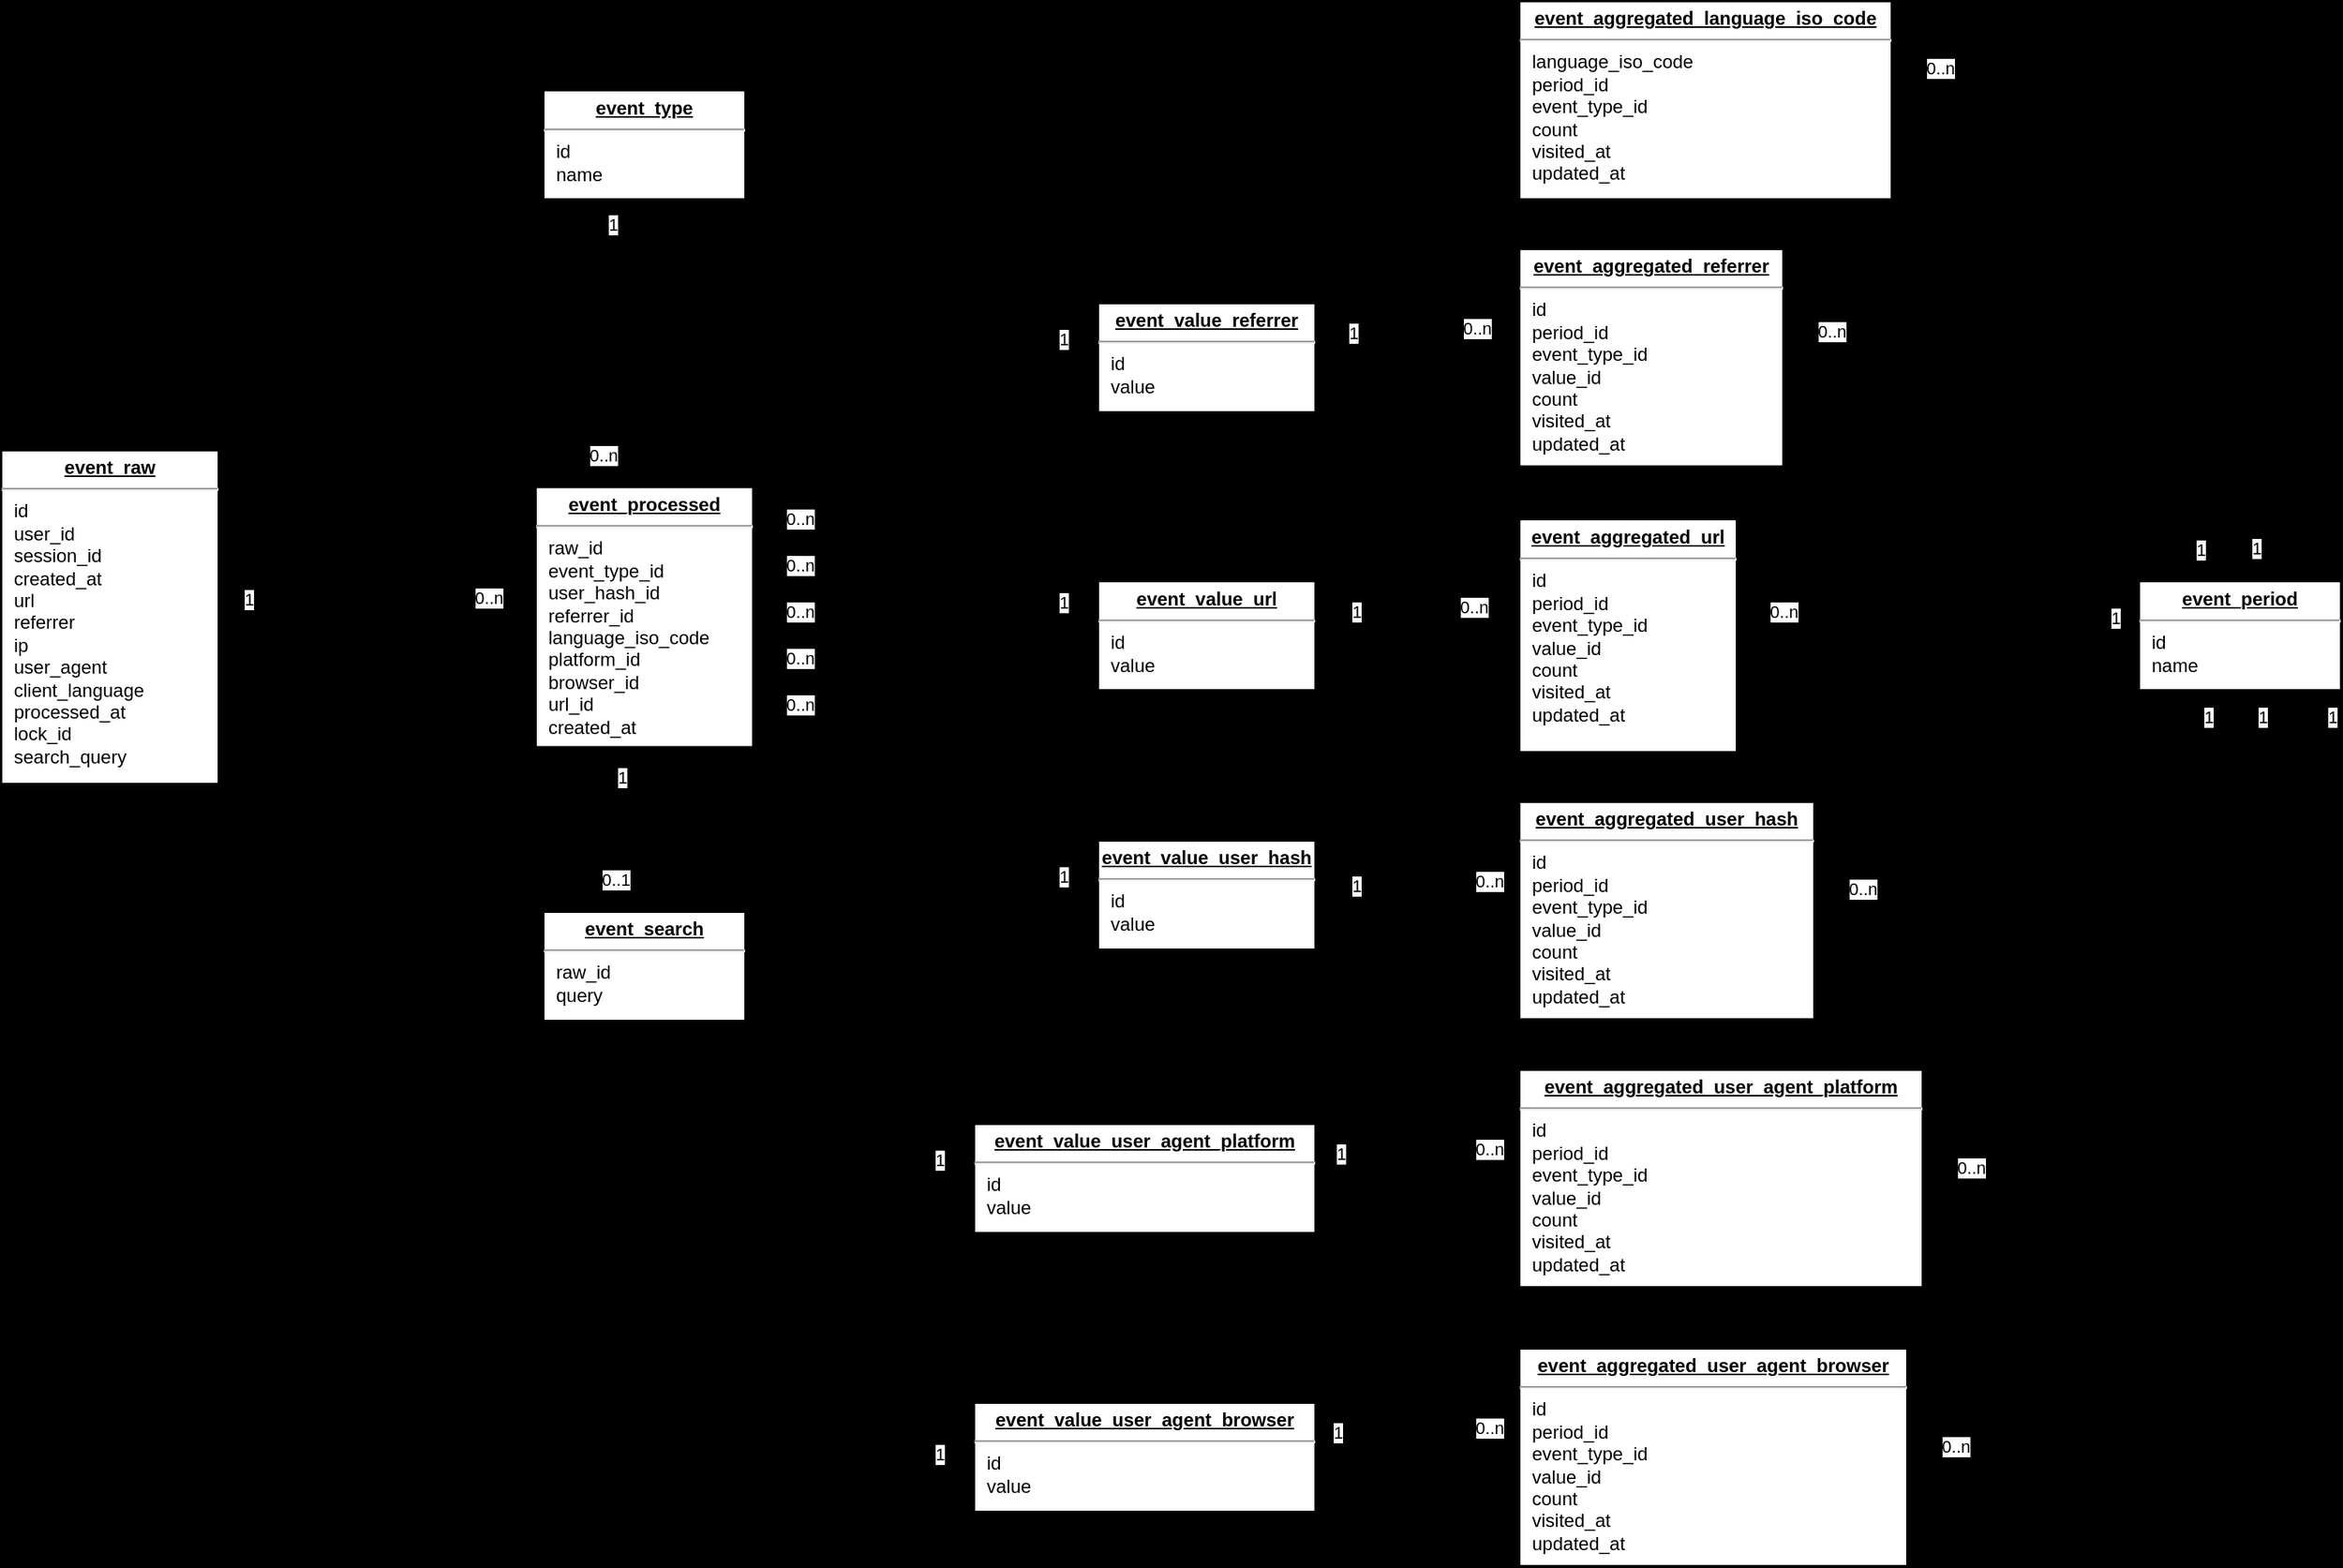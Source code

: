 <mxfile version="26.0.9">
  <diagram name="Page-1" id="a7904f86-f2b4-8e86-fa97-74104820619b">
    <mxGraphModel dx="1266" dy="772" grid="1" gridSize="10" guides="1" tooltips="1" connect="1" arrows="1" fold="1" page="1" pageScale="1" pageWidth="2336" pageHeight="1654" background="#000000" math="0" shadow="0">
      <root>
        <mxCell id="0" />
        <mxCell id="1" parent="0" />
        <mxCell id="WV2uRHjkIGPzRocQNmu5-25" style="edgeStyle=orthogonalEdgeStyle;rounded=0;orthogonalLoop=1;jettySize=auto;html=1;" edge="1" parent="1" source="qw6tBekGPEzTEi5tJ91N-15" target="WV2uRHjkIGPzRocQNmu5-1">
          <mxGeometry relative="1" as="geometry" />
        </mxCell>
        <mxCell id="qw6tBekGPEzTEi5tJ91N-15" value="&lt;p style=&quot;margin: 0px ; margin-top: 4px ; text-align: center ; text-decoration: underline&quot;&gt;&lt;b&gt;event_raw&lt;/b&gt;&lt;/p&gt;&lt;hr&gt;&lt;p style=&quot;margin: 0px ; margin-left: 8px&quot;&gt;id&lt;/p&gt;&lt;p style=&quot;margin: 0px ; margin-left: 8px&quot;&gt;user_id&lt;/p&gt;&lt;p style=&quot;margin: 0px ; margin-left: 8px&quot;&gt;session_id&lt;/p&gt;&lt;p style=&quot;margin: 0px ; margin-left: 8px&quot;&gt;created_at&lt;/p&gt;&lt;p style=&quot;margin: 0px ; margin-left: 8px&quot;&gt;url&lt;/p&gt;&lt;p style=&quot;margin: 0px ; margin-left: 8px&quot;&gt;referrer&lt;/p&gt;&lt;p style=&quot;margin: 0px ; margin-left: 8px&quot;&gt;ip&lt;/p&gt;&lt;p style=&quot;margin: 0px ; margin-left: 8px&quot;&gt;user_agent&lt;/p&gt;&lt;p style=&quot;margin: 0px ; margin-left: 8px&quot;&gt;client_language&lt;/p&gt;&lt;p style=&quot;margin: 0px ; margin-left: 8px&quot;&gt;processed_at&lt;/p&gt;&lt;p style=&quot;margin: 0px ; margin-left: 8px&quot;&gt;&lt;span&gt;lock_id&lt;/span&gt;&lt;br&gt;&lt;/p&gt;&lt;p style=&quot;margin: 0px ; margin-left: 8px&quot;&gt;search_query&lt;/p&gt;" style="verticalAlign=top;align=left;overflow=fill;fontSize=12;fontFamily=Helvetica;html=1;" parent="1" vertex="1">
          <mxGeometry x="390" y="540" width="140" height="215" as="geometry" />
        </mxCell>
        <mxCell id="qw6tBekGPEzTEi5tJ91N-16" value="&lt;p style=&quot;margin: 0px ; margin-top: 4px ; text-align: center ; text-decoration: underline&quot;&gt;&lt;b&gt;event_period&lt;/b&gt;&lt;/p&gt;&lt;hr&gt;&lt;p style=&quot;margin: 0px ; margin-left: 8px&quot;&gt;id&lt;/p&gt;&lt;p style=&quot;margin: 0px ; margin-left: 8px&quot;&gt;name&lt;/p&gt;" style="verticalAlign=top;align=left;overflow=fill;fontSize=12;fontFamily=Helvetica;html=1;" parent="1" vertex="1">
          <mxGeometry x="1770" y="624.5" width="130" height="70" as="geometry" />
        </mxCell>
        <mxCell id="WV2uRHjkIGPzRocQNmu5-1" value="&lt;p style=&quot;margin: 0px ; margin-top: 4px ; text-align: center ; text-decoration: underline&quot;&gt;&lt;b&gt;event_processed&lt;/b&gt;&lt;/p&gt;&lt;hr&gt;&lt;p style=&quot;margin: 0px ; margin-left: 8px&quot;&gt;raw_id&lt;/p&gt;&lt;p style=&quot;margin: 0px ; margin-left: 8px&quot;&gt;event_type_id&lt;/p&gt;&lt;p style=&quot;margin: 0px ; margin-left: 8px&quot;&gt;user_hash_id&lt;/p&gt;&lt;p style=&quot;margin: 0px ; margin-left: 8px&quot;&gt;referrer_id&lt;/p&gt;&lt;p style=&quot;margin: 0px ; margin-left: 8px&quot;&gt;language_iso_code&lt;/p&gt;&lt;p style=&quot;margin: 0px ; margin-left: 8px&quot;&gt;platform_id&lt;/p&gt;&lt;p style=&quot;margin: 0px ; margin-left: 8px&quot;&gt;browser_id&lt;/p&gt;&lt;p style=&quot;margin: 0px ; margin-left: 8px&quot;&gt;url_id&lt;/p&gt;&lt;p style=&quot;margin: 0px ; margin-left: 8px&quot;&gt;created_at&lt;/p&gt;" style="verticalAlign=top;align=left;overflow=fill;fontSize=12;fontFamily=Helvetica;html=1;" vertex="1" parent="1">
          <mxGeometry x="735" y="563.75" width="140" height="167.5" as="geometry" />
        </mxCell>
        <mxCell id="WV2uRHjkIGPzRocQNmu5-2" value="&lt;p style=&quot;margin: 0px ; margin-top: 4px ; text-align: center ; text-decoration: underline&quot;&gt;&lt;b&gt;event_search&lt;/b&gt;&lt;/p&gt;&lt;hr&gt;&lt;p style=&quot;margin: 0px ; margin-left: 8px&quot;&gt;raw_id&lt;/p&gt;&lt;p style=&quot;margin: 0px ; margin-left: 8px&quot;&gt;query&lt;/p&gt;" style="verticalAlign=top;align=left;overflow=fill;fontSize=12;fontFamily=Helvetica;html=1;" vertex="1" parent="1">
          <mxGeometry x="740" y="838" width="130" height="70" as="geometry" />
        </mxCell>
        <mxCell id="WV2uRHjkIGPzRocQNmu5-3" value="&lt;p style=&quot;margin: 0px ; margin-top: 4px ; text-align: center ; text-decoration: underline&quot;&gt;&lt;b&gt;event_type&lt;/b&gt;&lt;/p&gt;&lt;hr&gt;&lt;p style=&quot;margin: 0px ; margin-left: 8px&quot;&gt;id&lt;/p&gt;&lt;p style=&quot;margin: 0px ; margin-left: 8px&quot;&gt;name&lt;/p&gt;" style="verticalAlign=top;align=left;overflow=fill;fontSize=12;fontFamily=Helvetica;html=1;" vertex="1" parent="1">
          <mxGeometry x="740" y="307.5" width="130" height="70" as="geometry" />
        </mxCell>
        <mxCell id="WV2uRHjkIGPzRocQNmu5-6" value="&lt;p style=&quot;margin: 0px ; margin-top: 4px ; text-align: center ; text-decoration: underline&quot;&gt;&lt;b&gt;event_aggregated_user_hash&lt;/b&gt;&lt;/p&gt;&lt;hr&gt;&lt;p style=&quot;margin: 0px ; margin-left: 8px&quot;&gt;id&lt;/p&gt;&lt;p style=&quot;margin: 0px ; margin-left: 8px&quot;&gt;period_id&lt;/p&gt;&lt;p style=&quot;margin: 0px ; margin-left: 8px&quot;&gt;event_type_id&lt;/p&gt;&lt;p style=&quot;margin: 0px ; margin-left: 8px&quot;&gt;value_id&lt;/p&gt;&lt;p style=&quot;margin: 0px ; margin-left: 8px&quot;&gt;count&lt;/p&gt;&lt;p style=&quot;margin: 0px ; margin-left: 8px&quot;&gt;visited_at&lt;/p&gt;&lt;p style=&quot;margin: 0px ; margin-left: 8px&quot;&gt;updated_at&lt;/p&gt;" style="verticalAlign=top;align=left;overflow=fill;fontSize=12;fontFamily=Helvetica;html=1;" vertex="1" parent="1">
          <mxGeometry x="1370" y="767" width="190" height="140" as="geometry" />
        </mxCell>
        <mxCell id="WV2uRHjkIGPzRocQNmu5-7" value="&lt;p style=&quot;margin: 0px ; margin-top: 4px ; text-align: center ; text-decoration: underline&quot;&gt;&lt;b&gt;event_value_user_hash&lt;/b&gt;&lt;/p&gt;&lt;hr&gt;&lt;p style=&quot;margin: 0px ; margin-left: 8px&quot;&gt;id&lt;/p&gt;&lt;p style=&quot;margin: 0px ; margin-left: 8px&quot;&gt;value&lt;/p&gt;" style="verticalAlign=top;align=left;overflow=fill;fontSize=12;fontFamily=Helvetica;html=1;" vertex="1" parent="1">
          <mxGeometry x="1098" y="792" width="140" height="70" as="geometry" />
        </mxCell>
        <mxCell id="WV2uRHjkIGPzRocQNmu5-8" value="&lt;p style=&quot;margin: 0px ; margin-top: 4px ; text-align: center ; text-decoration: underline&quot;&gt;&lt;b&gt;event_value_referrer&lt;/b&gt;&lt;/p&gt;&lt;hr&gt;&lt;p style=&quot;margin: 0px ; margin-left: 8px&quot;&gt;id&lt;/p&gt;&lt;p style=&quot;margin: 0px ; margin-left: 8px&quot;&gt;value&lt;/p&gt;" style="verticalAlign=top;align=left;overflow=fill;fontSize=12;fontFamily=Helvetica;html=1;" vertex="1" parent="1">
          <mxGeometry x="1098" y="445" width="140" height="70" as="geometry" />
        </mxCell>
        <mxCell id="WV2uRHjkIGPzRocQNmu5-11" value="&lt;p style=&quot;margin: 0px ; margin-top: 4px ; text-align: center ; text-decoration: underline&quot;&gt;&lt;b&gt;event_value_user_agent_platform&lt;/b&gt;&lt;/p&gt;&lt;hr&gt;&lt;p style=&quot;margin: 0px ; margin-left: 8px&quot;&gt;id&lt;/p&gt;&lt;p style=&quot;margin: 0px ; margin-left: 8px&quot;&gt;value&lt;/p&gt;" style="verticalAlign=top;align=left;overflow=fill;fontSize=12;fontFamily=Helvetica;html=1;" vertex="1" parent="1">
          <mxGeometry x="1018" y="975" width="220" height="70" as="geometry" />
        </mxCell>
        <mxCell id="WV2uRHjkIGPzRocQNmu5-12" value="&lt;p style=&quot;margin: 0px ; margin-top: 4px ; text-align: center ; text-decoration: underline&quot;&gt;&lt;b&gt;event_value_user_agent_browser&lt;/b&gt;&lt;/p&gt;&lt;hr&gt;&lt;p style=&quot;margin: 0px ; margin-left: 8px&quot;&gt;id&lt;/p&gt;&lt;p style=&quot;margin: 0px ; margin-left: 8px&quot;&gt;value&lt;/p&gt;" style="verticalAlign=top;align=left;overflow=fill;fontSize=12;fontFamily=Helvetica;html=1;" vertex="1" parent="1">
          <mxGeometry x="1018" y="1155" width="220" height="70" as="geometry" />
        </mxCell>
        <mxCell id="WV2uRHjkIGPzRocQNmu5-13" value="&lt;p style=&quot;margin: 0px ; margin-top: 4px ; text-align: center ; text-decoration: underline&quot;&gt;&lt;b&gt;event_value_url&lt;/b&gt;&lt;/p&gt;&lt;hr&gt;&lt;p style=&quot;margin: 0px ; margin-left: 8px&quot;&gt;id&lt;/p&gt;&lt;p style=&quot;margin: 0px ; margin-left: 8px&quot;&gt;value&lt;/p&gt;" style="verticalAlign=top;align=left;overflow=fill;fontSize=12;fontFamily=Helvetica;html=1;" vertex="1" parent="1">
          <mxGeometry x="1098" y="624.5" width="140" height="70" as="geometry" />
        </mxCell>
        <mxCell id="WV2uRHjkIGPzRocQNmu5-14" value="&lt;p style=&quot;margin: 0px ; margin-top: 4px ; text-align: center ; text-decoration: underline&quot;&gt;&lt;b&gt;event_aggregated_url&lt;/b&gt;&lt;/p&gt;&lt;hr&gt;&lt;p style=&quot;margin: 0px ; margin-left: 8px&quot;&gt;id&lt;/p&gt;&lt;p style=&quot;margin: 0px ; margin-left: 8px&quot;&gt;period_id&lt;/p&gt;&lt;p style=&quot;margin: 0px ; margin-left: 8px&quot;&gt;event_type_id&lt;/p&gt;&lt;p style=&quot;margin: 0px ; margin-left: 8px&quot;&gt;value_id&lt;/p&gt;&lt;p style=&quot;margin: 0px ; margin-left: 8px&quot;&gt;count&lt;/p&gt;&lt;p style=&quot;margin: 0px ; margin-left: 8px&quot;&gt;visited_at&lt;/p&gt;&lt;p style=&quot;margin: 0px ; margin-left: 8px&quot;&gt;updated_at&lt;/p&gt;" style="verticalAlign=top;align=left;overflow=fill;fontSize=12;fontFamily=Helvetica;html=1;" vertex="1" parent="1">
          <mxGeometry x="1370" y="584.5" width="140" height="150" as="geometry" />
        </mxCell>
        <mxCell id="WV2uRHjkIGPzRocQNmu5-15" value="&lt;p style=&quot;margin: 0px ; margin-top: 4px ; text-align: center ; text-decoration: underline&quot;&gt;&lt;b&gt;event_aggregated_referrer&lt;/b&gt;&lt;/p&gt;&lt;hr&gt;&lt;p style=&quot;margin: 0px ; margin-left: 8px&quot;&gt;id&lt;/p&gt;&lt;p style=&quot;margin: 0px ; margin-left: 8px&quot;&gt;period_id&lt;/p&gt;&lt;p style=&quot;margin: 0px ; margin-left: 8px&quot;&gt;event_type_id&lt;/p&gt;&lt;p style=&quot;margin: 0px ; margin-left: 8px&quot;&gt;value_id&lt;/p&gt;&lt;p style=&quot;margin: 0px ; margin-left: 8px&quot;&gt;count&lt;/p&gt;&lt;p style=&quot;margin: 0px ; margin-left: 8px&quot;&gt;visited_at&lt;/p&gt;&lt;p style=&quot;margin: 0px ; margin-left: 8px&quot;&gt;updated_at&lt;/p&gt;" style="verticalAlign=top;align=left;overflow=fill;fontSize=12;fontFamily=Helvetica;html=1;" vertex="1" parent="1">
          <mxGeometry x="1370" y="410" width="170" height="140" as="geometry" />
        </mxCell>
        <mxCell id="WV2uRHjkIGPzRocQNmu5-16" value="&lt;p style=&quot;margin: 0px ; margin-top: 4px ; text-align: center ; text-decoration: underline&quot;&gt;&lt;b&gt;event_aggregated_language_iso_code&lt;/b&gt;&lt;/p&gt;&lt;hr&gt;&lt;p style=&quot;margin: 0px ; margin-left: 8px&quot;&gt;language_iso_code&lt;/p&gt;&lt;p style=&quot;margin: 0px ; margin-left: 8px&quot;&gt;period_id&lt;/p&gt;&lt;p style=&quot;margin: 0px ; margin-left: 8px&quot;&gt;event_type_id&lt;/p&gt;&lt;p style=&quot;margin: 0px ; margin-left: 8px&quot;&gt;count&lt;/p&gt;&lt;p style=&quot;margin: 0px ; margin-left: 8px&quot;&gt;visited_at&lt;/p&gt;&lt;p style=&quot;margin: 0px ; margin-left: 8px&quot;&gt;updated_at&lt;/p&gt;" style="verticalAlign=top;align=left;overflow=fill;fontSize=12;fontFamily=Helvetica;html=1;" vertex="1" parent="1">
          <mxGeometry x="1370" y="250" width="240" height="127.5" as="geometry" />
        </mxCell>
        <mxCell id="WV2uRHjkIGPzRocQNmu5-17" value="&lt;p style=&quot;margin: 0px ; margin-top: 4px ; text-align: center ; text-decoration: underline&quot;&gt;&lt;b&gt;event_aggregated_user_agent_platform&lt;/b&gt;&lt;/p&gt;&lt;hr&gt;&lt;p style=&quot;margin: 0px ; margin-left: 8px&quot;&gt;id&lt;/p&gt;&lt;p style=&quot;margin: 0px ; margin-left: 8px&quot;&gt;period_id&lt;/p&gt;&lt;p style=&quot;margin: 0px ; margin-left: 8px&quot;&gt;event_type_id&lt;/p&gt;&lt;p style=&quot;margin: 0px ; margin-left: 8px&quot;&gt;value_id&lt;/p&gt;&lt;p style=&quot;margin: 0px ; margin-left: 8px&quot;&gt;count&lt;/p&gt;&lt;p style=&quot;margin: 0px ; margin-left: 8px&quot;&gt;visited_at&lt;/p&gt;&lt;p style=&quot;margin: 0px ; margin-left: 8px&quot;&gt;updated_at&lt;/p&gt;" style="verticalAlign=top;align=left;overflow=fill;fontSize=12;fontFamily=Helvetica;html=1;" vertex="1" parent="1">
          <mxGeometry x="1370" y="940" width="260" height="140" as="geometry" />
        </mxCell>
        <mxCell id="WV2uRHjkIGPzRocQNmu5-18" value="&lt;p style=&quot;margin: 0px ; margin-top: 4px ; text-align: center ; text-decoration: underline&quot;&gt;&lt;b&gt;event_aggregated_user_agent_browser&lt;/b&gt;&lt;/p&gt;&lt;hr&gt;&lt;p style=&quot;margin: 0px ; margin-left: 8px&quot;&gt;id&lt;/p&gt;&lt;p style=&quot;margin: 0px ; margin-left: 8px&quot;&gt;period_id&lt;/p&gt;&lt;p style=&quot;margin: 0px ; margin-left: 8px&quot;&gt;event_type_id&lt;/p&gt;&lt;p style=&quot;margin: 0px ; margin-left: 8px&quot;&gt;value_id&lt;/p&gt;&lt;p style=&quot;margin: 0px ; margin-left: 8px&quot;&gt;count&lt;/p&gt;&lt;p style=&quot;margin: 0px ; margin-left: 8px&quot;&gt;visited_at&lt;/p&gt;&lt;p style=&quot;margin: 0px ; margin-left: 8px&quot;&gt;updated_at&lt;/p&gt;" style="verticalAlign=top;align=left;overflow=fill;fontSize=12;fontFamily=Helvetica;html=1;" vertex="1" parent="1">
          <mxGeometry x="1370" y="1120" width="250" height="140" as="geometry" />
        </mxCell>
        <mxCell id="WV2uRHjkIGPzRocQNmu5-19" value="" style="endArrow=open;html=1;endSize=12;startArrow=diamondThin;startSize=14;startFill=0;edgeStyle=orthogonalEdgeStyle;" edge="1" parent="1" source="qw6tBekGPEzTEi5tJ91N-15" target="WV2uRHjkIGPzRocQNmu5-1">
          <mxGeometry relative="1" as="geometry">
            <mxPoint x="755" y="985.75" as="sourcePoint" />
            <mxPoint x="905" y="985.75" as="targetPoint" />
            <Array as="points" />
          </mxGeometry>
        </mxCell>
        <mxCell id="WV2uRHjkIGPzRocQNmu5-20" value="1" style="edgeLabel;resizable=0;html=1;align=left;verticalAlign=top;" connectable="0" vertex="1" parent="WV2uRHjkIGPzRocQNmu5-19">
          <mxGeometry x="-1" relative="1" as="geometry">
            <mxPoint x="15" y="-25" as="offset" />
          </mxGeometry>
        </mxCell>
        <mxCell id="WV2uRHjkIGPzRocQNmu5-21" value="&lt;div&gt;0..n&lt;/div&gt;" style="edgeLabel;resizable=0;html=1;align=right;verticalAlign=top;" connectable="0" vertex="1" parent="WV2uRHjkIGPzRocQNmu5-19">
          <mxGeometry x="1" relative="1" as="geometry">
            <mxPoint x="-20" y="-26" as="offset" />
          </mxGeometry>
        </mxCell>
        <mxCell id="WV2uRHjkIGPzRocQNmu5-22" value="" style="endArrow=open;html=1;endSize=12;startArrow=diamondThin;startSize=14;startFill=0;edgeStyle=orthogonalEdgeStyle;" edge="1" parent="1" source="WV2uRHjkIGPzRocQNmu5-1" target="WV2uRHjkIGPzRocQNmu5-2">
          <mxGeometry relative="1" as="geometry">
            <mxPoint x="600" y="658" as="sourcePoint" />
            <mxPoint x="745" y="658" as="targetPoint" />
            <Array as="points" />
          </mxGeometry>
        </mxCell>
        <mxCell id="WV2uRHjkIGPzRocQNmu5-23" value="1" style="edgeLabel;resizable=0;html=1;align=left;verticalAlign=top;" connectable="0" vertex="1" parent="WV2uRHjkIGPzRocQNmu5-22">
          <mxGeometry x="-1" relative="1" as="geometry">
            <mxPoint x="-19" y="7" as="offset" />
          </mxGeometry>
        </mxCell>
        <mxCell id="WV2uRHjkIGPzRocQNmu5-24" value="&lt;div&gt;0..1&lt;/div&gt;" style="edgeLabel;resizable=0;html=1;align=right;verticalAlign=top;" connectable="0" vertex="1" parent="WV2uRHjkIGPzRocQNmu5-22">
          <mxGeometry x="1" relative="1" as="geometry">
            <mxPoint x="-9" y="-34" as="offset" />
          </mxGeometry>
        </mxCell>
        <mxCell id="WV2uRHjkIGPzRocQNmu5-26" value="" style="endArrow=open;html=1;endSize=12;startArrow=diamondThin;startSize=14;startFill=0;edgeStyle=orthogonalEdgeStyle;" edge="1" parent="1" source="WV2uRHjkIGPzRocQNmu5-3" target="WV2uRHjkIGPzRocQNmu5-1">
          <mxGeometry relative="1" as="geometry">
            <mxPoint x="630" y="1070" as="sourcePoint" />
            <mxPoint x="780" y="1070" as="targetPoint" />
            <Array as="points">
              <mxPoint x="800" y="500" />
              <mxPoint x="800" y="500" />
            </Array>
          </mxGeometry>
        </mxCell>
        <mxCell id="WV2uRHjkIGPzRocQNmu5-27" value="1" style="edgeLabel;resizable=0;html=1;align=left;verticalAlign=top;" connectable="0" vertex="1" parent="WV2uRHjkIGPzRocQNmu5-26">
          <mxGeometry x="-1" relative="1" as="geometry">
            <mxPoint x="-20" y="3" as="offset" />
          </mxGeometry>
        </mxCell>
        <mxCell id="WV2uRHjkIGPzRocQNmu5-28" value="&lt;div&gt;0..n&lt;/div&gt;" style="edgeLabel;resizable=0;html=1;align=right;verticalAlign=top;" connectable="0" vertex="1" parent="WV2uRHjkIGPzRocQNmu5-26">
          <mxGeometry x="1" relative="1" as="geometry">
            <mxPoint x="-12" y="-34" as="offset" />
          </mxGeometry>
        </mxCell>
        <mxCell id="WV2uRHjkIGPzRocQNmu5-29" value="" style="endArrow=open;html=1;endSize=12;startArrow=diamondThin;startSize=14;startFill=0;edgeStyle=orthogonalEdgeStyle;" edge="1" parent="1" source="WV2uRHjkIGPzRocQNmu5-13" target="WV2uRHjkIGPzRocQNmu5-14">
          <mxGeometry relative="1" as="geometry">
            <mxPoint x="1650" y="1140" as="sourcePoint" />
            <mxPoint x="1440" y="1140" as="targetPoint" />
            <Array as="points" />
          </mxGeometry>
        </mxCell>
        <mxCell id="WV2uRHjkIGPzRocQNmu5-30" value="1" style="edgeLabel;resizable=0;html=1;align=left;verticalAlign=top;" connectable="0" vertex="1" parent="WV2uRHjkIGPzRocQNmu5-29">
          <mxGeometry x="-1" relative="1" as="geometry">
            <mxPoint x="22" y="-29" as="offset" />
          </mxGeometry>
        </mxCell>
        <mxCell id="WV2uRHjkIGPzRocQNmu5-31" value="&lt;div&gt;0..n&lt;/div&gt;" style="edgeLabel;resizable=0;html=1;align=right;verticalAlign=top;" connectable="0" vertex="1" parent="WV2uRHjkIGPzRocQNmu5-29">
          <mxGeometry x="1" relative="1" as="geometry">
            <mxPoint x="-20" y="-32" as="offset" />
          </mxGeometry>
        </mxCell>
        <mxCell id="WV2uRHjkIGPzRocQNmu5-32" value="" style="endArrow=open;html=1;endSize=12;startArrow=diamondThin;startSize=14;startFill=0;edgeStyle=orthogonalEdgeStyle;" edge="1" parent="1" source="WV2uRHjkIGPzRocQNmu5-8" target="WV2uRHjkIGPzRocQNmu5-15">
          <mxGeometry relative="1" as="geometry">
            <mxPoint x="1700" y="670" as="sourcePoint" />
            <mxPoint x="1570" y="670" as="targetPoint" />
            <Array as="points" />
          </mxGeometry>
        </mxCell>
        <mxCell id="WV2uRHjkIGPzRocQNmu5-33" value="1" style="edgeLabel;resizable=0;html=1;align=left;verticalAlign=top;" connectable="0" vertex="1" parent="WV2uRHjkIGPzRocQNmu5-32">
          <mxGeometry x="-1" relative="1" as="geometry">
            <mxPoint x="20" y="-29" as="offset" />
          </mxGeometry>
        </mxCell>
        <mxCell id="WV2uRHjkIGPzRocQNmu5-34" value="&lt;div&gt;0..n&lt;/div&gt;" style="edgeLabel;resizable=0;html=1;align=right;verticalAlign=top;" connectable="0" vertex="1" parent="WV2uRHjkIGPzRocQNmu5-32">
          <mxGeometry x="1" relative="1" as="geometry">
            <mxPoint x="-18" y="-32" as="offset" />
          </mxGeometry>
        </mxCell>
        <mxCell id="WV2uRHjkIGPzRocQNmu5-35" value="" style="endArrow=open;html=1;endSize=12;startArrow=diamondThin;startSize=14;startFill=0;edgeStyle=orthogonalEdgeStyle;" edge="1" parent="1" source="WV2uRHjkIGPzRocQNmu5-7" target="WV2uRHjkIGPzRocQNmu5-6">
          <mxGeometry relative="1" as="geometry">
            <mxPoint x="1710" y="680" as="sourcePoint" />
            <mxPoint x="1580" y="680" as="targetPoint" />
            <Array as="points">
              <mxPoint x="1270" y="837" />
              <mxPoint x="1270" y="837" />
            </Array>
          </mxGeometry>
        </mxCell>
        <mxCell id="WV2uRHjkIGPzRocQNmu5-36" value="1" style="edgeLabel;resizable=0;html=1;align=left;verticalAlign=top;" connectable="0" vertex="1" parent="WV2uRHjkIGPzRocQNmu5-35">
          <mxGeometry x="-1" relative="1" as="geometry">
            <mxPoint x="22" y="-29" as="offset" />
          </mxGeometry>
        </mxCell>
        <mxCell id="WV2uRHjkIGPzRocQNmu5-37" value="&lt;div&gt;0..n&lt;/div&gt;" style="edgeLabel;resizable=0;html=1;align=right;verticalAlign=top;" connectable="0" vertex="1" parent="WV2uRHjkIGPzRocQNmu5-35">
          <mxGeometry x="1" relative="1" as="geometry">
            <mxPoint x="-10" y="-32" as="offset" />
          </mxGeometry>
        </mxCell>
        <mxCell id="WV2uRHjkIGPzRocQNmu5-38" value="" style="endArrow=open;html=1;endSize=12;startArrow=diamondThin;startSize=14;startFill=0;edgeStyle=orthogonalEdgeStyle;" edge="1" parent="1" source="WV2uRHjkIGPzRocQNmu5-11" target="WV2uRHjkIGPzRocQNmu5-17">
          <mxGeometry relative="1" as="geometry">
            <mxPoint x="1720" y="690" as="sourcePoint" />
            <mxPoint x="1590" y="690" as="targetPoint" />
            <Array as="points" />
          </mxGeometry>
        </mxCell>
        <mxCell id="WV2uRHjkIGPzRocQNmu5-39" value="1" style="edgeLabel;resizable=0;html=1;align=left;verticalAlign=top;" connectable="0" vertex="1" parent="WV2uRHjkIGPzRocQNmu5-38">
          <mxGeometry x="-1" relative="1" as="geometry">
            <mxPoint x="12" y="-29" as="offset" />
          </mxGeometry>
        </mxCell>
        <mxCell id="WV2uRHjkIGPzRocQNmu5-40" value="&lt;div&gt;0..n&lt;/div&gt;" style="edgeLabel;resizable=0;html=1;align=right;verticalAlign=top;" connectable="0" vertex="1" parent="WV2uRHjkIGPzRocQNmu5-38">
          <mxGeometry x="1" relative="1" as="geometry">
            <mxPoint x="-10" y="-32" as="offset" />
          </mxGeometry>
        </mxCell>
        <mxCell id="WV2uRHjkIGPzRocQNmu5-41" value="" style="endArrow=open;html=1;endSize=12;startArrow=diamondThin;startSize=14;startFill=0;edgeStyle=orthogonalEdgeStyle;" edge="1" parent="1" source="WV2uRHjkIGPzRocQNmu5-12" target="WV2uRHjkIGPzRocQNmu5-18">
          <mxGeometry relative="1" as="geometry">
            <mxPoint x="1730" y="700" as="sourcePoint" />
            <mxPoint x="1600" y="700" as="targetPoint" />
            <Array as="points" />
          </mxGeometry>
        </mxCell>
        <mxCell id="WV2uRHjkIGPzRocQNmu5-42" value="1" style="edgeLabel;resizable=0;html=1;align=left;verticalAlign=top;" connectable="0" vertex="1" parent="WV2uRHjkIGPzRocQNmu5-41">
          <mxGeometry x="-1" relative="1" as="geometry">
            <mxPoint x="10" y="-29" as="offset" />
          </mxGeometry>
        </mxCell>
        <mxCell id="WV2uRHjkIGPzRocQNmu5-43" value="&lt;div&gt;0..n&lt;/div&gt;" style="edgeLabel;resizable=0;html=1;align=right;verticalAlign=top;" connectable="0" vertex="1" parent="WV2uRHjkIGPzRocQNmu5-41">
          <mxGeometry x="1" relative="1" as="geometry">
            <mxPoint x="-10" y="-32" as="offset" />
          </mxGeometry>
        </mxCell>
        <mxCell id="WV2uRHjkIGPzRocQNmu5-44" value="" style="endArrow=open;html=1;endSize=12;startArrow=diamondThin;startSize=14;startFill=0;edgeStyle=orthogonalEdgeStyle;" edge="1" parent="1" source="qw6tBekGPEzTEi5tJ91N-16" target="WV2uRHjkIGPzRocQNmu5-14">
          <mxGeometry relative="1" as="geometry">
            <mxPoint x="540" y="658" as="sourcePoint" />
            <mxPoint x="745" y="658" as="targetPoint" />
            <Array as="points" />
          </mxGeometry>
        </mxCell>
        <mxCell id="WV2uRHjkIGPzRocQNmu5-45" value="1" style="edgeLabel;resizable=0;html=1;align=left;verticalAlign=top;" connectable="0" vertex="1" parent="WV2uRHjkIGPzRocQNmu5-44">
          <mxGeometry x="-1" relative="1" as="geometry">
            <mxPoint x="-20" y="-25" as="offset" />
          </mxGeometry>
        </mxCell>
        <mxCell id="WV2uRHjkIGPzRocQNmu5-46" value="&lt;div&gt;0..n&lt;/div&gt;" style="edgeLabel;resizable=0;html=1;align=right;verticalAlign=top;" connectable="0" vertex="1" parent="WV2uRHjkIGPzRocQNmu5-44">
          <mxGeometry x="1" relative="1" as="geometry">
            <mxPoint x="40" y="-29" as="offset" />
          </mxGeometry>
        </mxCell>
        <mxCell id="WV2uRHjkIGPzRocQNmu5-47" value="" style="endArrow=open;html=1;endSize=12;startArrow=diamondThin;startSize=14;startFill=0;edgeStyle=orthogonalEdgeStyle;" edge="1" parent="1" source="qw6tBekGPEzTEi5tJ91N-16" target="WV2uRHjkIGPzRocQNmu5-15">
          <mxGeometry relative="1" as="geometry">
            <mxPoint x="1170" y="670" as="sourcePoint" />
            <mxPoint x="1430" y="670" as="targetPoint" />
            <Array as="points">
              <mxPoint x="1790" y="480" />
            </Array>
          </mxGeometry>
        </mxCell>
        <mxCell id="WV2uRHjkIGPzRocQNmu5-48" value="1" style="edgeLabel;resizable=0;html=1;align=left;verticalAlign=top;" connectable="0" vertex="1" parent="WV2uRHjkIGPzRocQNmu5-47">
          <mxGeometry x="-1" relative="1" as="geometry">
            <mxPoint x="15" y="-34" as="offset" />
          </mxGeometry>
        </mxCell>
        <mxCell id="WV2uRHjkIGPzRocQNmu5-49" value="&lt;div&gt;0..n&lt;/div&gt;" style="edgeLabel;resizable=0;html=1;align=right;verticalAlign=top;" connectable="0" vertex="1" parent="WV2uRHjkIGPzRocQNmu5-47">
          <mxGeometry x="1" relative="1" as="geometry">
            <mxPoint x="41" y="-30" as="offset" />
          </mxGeometry>
        </mxCell>
        <mxCell id="WV2uRHjkIGPzRocQNmu5-51" value="" style="endArrow=open;html=1;endSize=12;startArrow=diamondThin;startSize=14;startFill=0;edgeStyle=orthogonalEdgeStyle;" edge="1" parent="1" source="qw6tBekGPEzTEi5tJ91N-16" target="WV2uRHjkIGPzRocQNmu5-16">
          <mxGeometry relative="1" as="geometry">
            <mxPoint x="1860" y="624.5" as="sourcePoint" />
            <mxPoint x="1570" y="310" as="targetPoint" />
            <Array as="points">
              <mxPoint x="1860" y="310" />
            </Array>
          </mxGeometry>
        </mxCell>
        <mxCell id="WV2uRHjkIGPzRocQNmu5-52" value="1" style="edgeLabel;resizable=0;html=1;align=left;verticalAlign=top;" connectable="0" vertex="1" parent="WV2uRHjkIGPzRocQNmu5-51">
          <mxGeometry x="-1" relative="1" as="geometry">
            <mxPoint x="-19" y="-35" as="offset" />
          </mxGeometry>
        </mxCell>
        <mxCell id="WV2uRHjkIGPzRocQNmu5-53" value="&lt;div&gt;0..n&lt;/div&gt;" style="edgeLabel;resizable=0;html=1;align=right;verticalAlign=top;" connectable="0" vertex="1" parent="WV2uRHjkIGPzRocQNmu5-51">
          <mxGeometry x="1" relative="1" as="geometry">
            <mxPoint x="41" y="-30" as="offset" />
          </mxGeometry>
        </mxCell>
        <mxCell id="WV2uRHjkIGPzRocQNmu5-55" value="" style="endArrow=open;html=1;endSize=12;startArrow=diamondThin;startSize=14;startFill=0;edgeStyle=orthogonalEdgeStyle;" edge="1" parent="1" source="qw6tBekGPEzTEi5tJ91N-16" target="WV2uRHjkIGPzRocQNmu5-6">
          <mxGeometry relative="1" as="geometry">
            <mxPoint x="1170" y="670" as="sourcePoint" />
            <mxPoint x="1430" y="670" as="targetPoint" />
            <Array as="points">
              <mxPoint x="1800" y="840" />
            </Array>
          </mxGeometry>
        </mxCell>
        <mxCell id="WV2uRHjkIGPzRocQNmu5-56" value="1" style="edgeLabel;resizable=0;html=1;align=left;verticalAlign=top;" connectable="0" vertex="1" parent="WV2uRHjkIGPzRocQNmu5-55">
          <mxGeometry x="-1" relative="1" as="geometry">
            <mxPoint x="10" y="4" as="offset" />
          </mxGeometry>
        </mxCell>
        <mxCell id="WV2uRHjkIGPzRocQNmu5-57" value="&lt;div&gt;0..n&lt;/div&gt;" style="edgeLabel;resizable=0;html=1;align=right;verticalAlign=top;" connectable="0" vertex="1" parent="WV2uRHjkIGPzRocQNmu5-55">
          <mxGeometry x="1" relative="1" as="geometry">
            <mxPoint x="41" y="-30" as="offset" />
          </mxGeometry>
        </mxCell>
        <mxCell id="WV2uRHjkIGPzRocQNmu5-58" value="" style="endArrow=open;html=1;endSize=12;startArrow=diamondThin;startSize=14;startFill=0;edgeStyle=orthogonalEdgeStyle;" edge="1" parent="1" source="qw6tBekGPEzTEi5tJ91N-16" target="WV2uRHjkIGPzRocQNmu5-17">
          <mxGeometry relative="1" as="geometry">
            <mxPoint x="1150" y="705" as="sourcePoint" />
            <mxPoint x="1380" y="850" as="targetPoint" />
            <Array as="points">
              <mxPoint x="1835" y="1020" />
            </Array>
          </mxGeometry>
        </mxCell>
        <mxCell id="WV2uRHjkIGPzRocQNmu5-59" value="1" style="edgeLabel;resizable=0;html=1;align=left;verticalAlign=top;" connectable="0" vertex="1" parent="WV2uRHjkIGPzRocQNmu5-58">
          <mxGeometry x="-1" relative="1" as="geometry">
            <mxPoint x="10" y="4" as="offset" />
          </mxGeometry>
        </mxCell>
        <mxCell id="WV2uRHjkIGPzRocQNmu5-60" value="&lt;div&gt;0..n&lt;/div&gt;" style="edgeLabel;resizable=0;html=1;align=right;verticalAlign=top;" connectable="0" vertex="1" parent="WV2uRHjkIGPzRocQNmu5-58">
          <mxGeometry x="1" relative="1" as="geometry">
            <mxPoint x="41" y="-30" as="offset" />
          </mxGeometry>
        </mxCell>
        <mxCell id="WV2uRHjkIGPzRocQNmu5-61" value="" style="endArrow=open;html=1;endSize=12;startArrow=diamondThin;startSize=14;startFill=0;edgeStyle=orthogonalEdgeStyle;" edge="1" parent="1" source="qw6tBekGPEzTEi5tJ91N-16" target="WV2uRHjkIGPzRocQNmu5-18">
          <mxGeometry relative="1" as="geometry">
            <mxPoint x="1160" y="715" as="sourcePoint" />
            <mxPoint x="1390" y="860" as="targetPoint" />
            <Array as="points">
              <mxPoint x="1880" y="1200" />
            </Array>
          </mxGeometry>
        </mxCell>
        <mxCell id="WV2uRHjkIGPzRocQNmu5-62" value="1" style="edgeLabel;resizable=0;html=1;align=left;verticalAlign=top;" connectable="0" vertex="1" parent="WV2uRHjkIGPzRocQNmu5-61">
          <mxGeometry x="-1" relative="1" as="geometry">
            <mxPoint x="10" y="4" as="offset" />
          </mxGeometry>
        </mxCell>
        <mxCell id="WV2uRHjkIGPzRocQNmu5-63" value="&lt;div&gt;0..n&lt;/div&gt;" style="edgeLabel;resizable=0;html=1;align=right;verticalAlign=top;" connectable="0" vertex="1" parent="WV2uRHjkIGPzRocQNmu5-61">
          <mxGeometry x="1" relative="1" as="geometry">
            <mxPoint x="41" y="-30" as="offset" />
          </mxGeometry>
        </mxCell>
        <mxCell id="WV2uRHjkIGPzRocQNmu5-64" value="" style="endArrow=open;html=1;endSize=12;startArrow=diamondThin;startSize=14;startFill=0;edgeStyle=orthogonalEdgeStyle;" edge="1" parent="1" source="WV2uRHjkIGPzRocQNmu5-13" target="WV2uRHjkIGPzRocQNmu5-1">
          <mxGeometry relative="1" as="geometry">
            <mxPoint x="1098" y="648.5" as="sourcePoint" />
            <mxPoint x="875" y="648.5" as="targetPoint" />
            <Array as="points">
              <mxPoint x="1040" y="650" />
              <mxPoint x="1040" y="630" />
            </Array>
          </mxGeometry>
        </mxCell>
        <mxCell id="WV2uRHjkIGPzRocQNmu5-65" value="1" style="edgeLabel;resizable=0;html=1;align=left;verticalAlign=top;" connectable="0" vertex="1" parent="WV2uRHjkIGPzRocQNmu5-64">
          <mxGeometry x="-1" relative="1" as="geometry">
            <mxPoint x="-27" y="-25" as="offset" />
          </mxGeometry>
        </mxCell>
        <mxCell id="WV2uRHjkIGPzRocQNmu5-66" value="&lt;div&gt;0..n&lt;/div&gt;" style="edgeLabel;resizable=0;html=1;align=right;verticalAlign=top;" connectable="0" vertex="1" parent="WV2uRHjkIGPzRocQNmu5-64">
          <mxGeometry x="1" relative="1" as="geometry">
            <mxPoint x="40" y="-29" as="offset" />
          </mxGeometry>
        </mxCell>
        <mxCell id="WV2uRHjkIGPzRocQNmu5-67" value="" style="endArrow=open;html=1;endSize=12;startArrow=diamondThin;startSize=14;startFill=0;edgeStyle=orthogonalEdgeStyle;" edge="1" parent="1" source="WV2uRHjkIGPzRocQNmu5-8" target="WV2uRHjkIGPzRocQNmu5-1">
          <mxGeometry relative="1" as="geometry">
            <mxPoint x="1108" y="670" as="sourcePoint" />
            <mxPoint x="885" y="670" as="targetPoint" />
            <Array as="points">
              <mxPoint x="1010" y="480" />
              <mxPoint x="1010" y="600" />
            </Array>
          </mxGeometry>
        </mxCell>
        <mxCell id="WV2uRHjkIGPzRocQNmu5-68" value="1" style="edgeLabel;resizable=0;html=1;align=left;verticalAlign=top;" connectable="0" vertex="1" parent="WV2uRHjkIGPzRocQNmu5-67">
          <mxGeometry x="-1" relative="1" as="geometry">
            <mxPoint x="-27" y="-25" as="offset" />
          </mxGeometry>
        </mxCell>
        <mxCell id="WV2uRHjkIGPzRocQNmu5-69" value="&lt;div&gt;0..n&lt;/div&gt;" style="edgeLabel;resizable=0;html=1;align=right;verticalAlign=top;" connectable="0" vertex="1" parent="WV2uRHjkIGPzRocQNmu5-67">
          <mxGeometry x="1" relative="1" as="geometry">
            <mxPoint x="40" y="-29" as="offset" />
          </mxGeometry>
        </mxCell>
        <mxCell id="WV2uRHjkIGPzRocQNmu5-70" value="" style="endArrow=open;html=1;endSize=12;startArrow=diamondThin;startSize=14;startFill=0;edgeStyle=orthogonalEdgeStyle;" edge="1" parent="1" source="WV2uRHjkIGPzRocQNmu5-7" target="WV2uRHjkIGPzRocQNmu5-1">
          <mxGeometry relative="1" as="geometry">
            <mxPoint x="1108" y="670" as="sourcePoint" />
            <mxPoint x="885" y="670" as="targetPoint" />
            <Array as="points">
              <mxPoint x="1020" y="827" />
              <mxPoint x="1020" y="660" />
            </Array>
          </mxGeometry>
        </mxCell>
        <mxCell id="WV2uRHjkIGPzRocQNmu5-71" value="1" style="edgeLabel;resizable=0;html=1;align=left;verticalAlign=top;" connectable="0" vertex="1" parent="WV2uRHjkIGPzRocQNmu5-70">
          <mxGeometry x="-1" relative="1" as="geometry">
            <mxPoint x="-27" y="-25" as="offset" />
          </mxGeometry>
        </mxCell>
        <mxCell id="WV2uRHjkIGPzRocQNmu5-72" value="&lt;div&gt;0..n&lt;/div&gt;" style="edgeLabel;resizable=0;html=1;align=right;verticalAlign=top;" connectable="0" vertex="1" parent="WV2uRHjkIGPzRocQNmu5-70">
          <mxGeometry x="1" relative="1" as="geometry">
            <mxPoint x="40" y="-29" as="offset" />
          </mxGeometry>
        </mxCell>
        <mxCell id="WV2uRHjkIGPzRocQNmu5-73" value="" style="endArrow=open;html=1;endSize=12;startArrow=diamondThin;startSize=14;startFill=0;edgeStyle=orthogonalEdgeStyle;" edge="1" parent="1" source="WV2uRHjkIGPzRocQNmu5-11" target="WV2uRHjkIGPzRocQNmu5-1">
          <mxGeometry relative="1" as="geometry">
            <mxPoint x="1108" y="837" as="sourcePoint" />
            <mxPoint x="885" y="670" as="targetPoint" />
            <Array as="points">
              <mxPoint x="970" y="1010" />
              <mxPoint x="970" y="690" />
            </Array>
          </mxGeometry>
        </mxCell>
        <mxCell id="WV2uRHjkIGPzRocQNmu5-74" value="1" style="edgeLabel;resizable=0;html=1;align=left;verticalAlign=top;" connectable="0" vertex="1" parent="WV2uRHjkIGPzRocQNmu5-73">
          <mxGeometry x="-1" relative="1" as="geometry">
            <mxPoint x="-27" y="-25" as="offset" />
          </mxGeometry>
        </mxCell>
        <mxCell id="WV2uRHjkIGPzRocQNmu5-75" value="&lt;div&gt;0..n&lt;/div&gt;" style="edgeLabel;resizable=0;html=1;align=right;verticalAlign=top;" connectable="0" vertex="1" parent="WV2uRHjkIGPzRocQNmu5-73">
          <mxGeometry x="1" relative="1" as="geometry">
            <mxPoint x="40" y="-29" as="offset" />
          </mxGeometry>
        </mxCell>
        <mxCell id="WV2uRHjkIGPzRocQNmu5-76" value="" style="endArrow=open;html=1;endSize=12;startArrow=diamondThin;startSize=14;startFill=0;edgeStyle=orthogonalEdgeStyle;" edge="1" parent="1" source="WV2uRHjkIGPzRocQNmu5-12" target="WV2uRHjkIGPzRocQNmu5-1">
          <mxGeometry relative="1" as="geometry">
            <mxPoint x="1028" y="1020" as="sourcePoint" />
            <mxPoint x="885" y="700" as="targetPoint" />
            <Array as="points">
              <mxPoint x="930" y="1200" />
              <mxPoint x="930" y="720" />
            </Array>
          </mxGeometry>
        </mxCell>
        <mxCell id="WV2uRHjkIGPzRocQNmu5-77" value="1" style="edgeLabel;resizable=0;html=1;align=left;verticalAlign=top;" connectable="0" vertex="1" parent="WV2uRHjkIGPzRocQNmu5-76">
          <mxGeometry x="-1" relative="1" as="geometry">
            <mxPoint x="-27" y="-25" as="offset" />
          </mxGeometry>
        </mxCell>
        <mxCell id="WV2uRHjkIGPzRocQNmu5-78" value="&lt;div&gt;0..n&lt;/div&gt;" style="edgeLabel;resizable=0;html=1;align=right;verticalAlign=top;" connectable="0" vertex="1" parent="WV2uRHjkIGPzRocQNmu5-76">
          <mxGeometry x="1" relative="1" as="geometry">
            <mxPoint x="40" y="-29" as="offset" />
          </mxGeometry>
        </mxCell>
      </root>
    </mxGraphModel>
  </diagram>
</mxfile>
